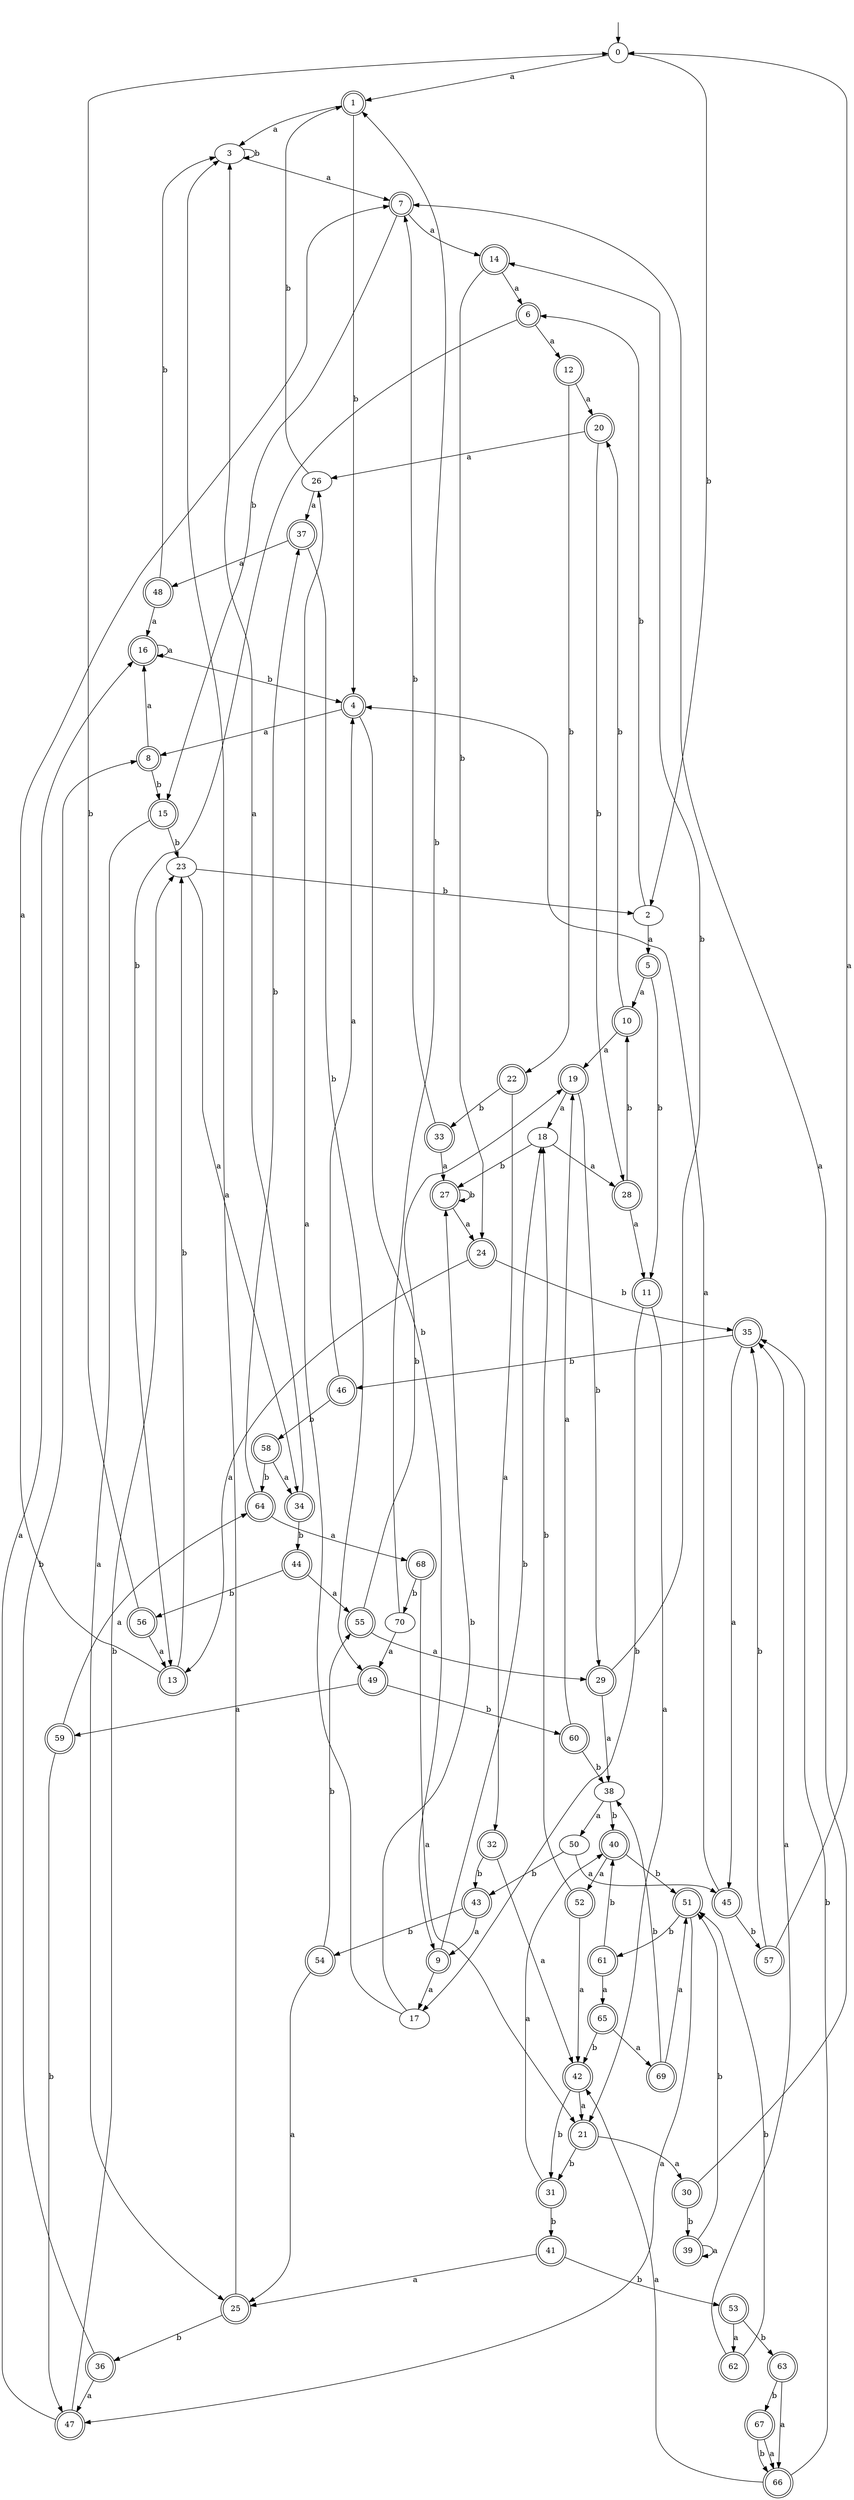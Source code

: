 digraph RandomDFA {
  __start0 [label="", shape=none];
  __start0 -> 0 [label=""];
  0 [shape=circle]
  0 -> 1 [label="a"]
  0 -> 2 [label="b"]
  1 [shape=doublecircle]
  1 -> 3 [label="a"]
  1 -> 4 [label="b"]
  2
  2 -> 5 [label="a"]
  2 -> 6 [label="b"]
  3
  3 -> 7 [label="a"]
  3 -> 3 [label="b"]
  4 [shape=doublecircle]
  4 -> 8 [label="a"]
  4 -> 9 [label="b"]
  5 [shape=doublecircle]
  5 -> 10 [label="a"]
  5 -> 11 [label="b"]
  6 [shape=doublecircle]
  6 -> 12 [label="a"]
  6 -> 13 [label="b"]
  7 [shape=doublecircle]
  7 -> 14 [label="a"]
  7 -> 15 [label="b"]
  8 [shape=doublecircle]
  8 -> 16 [label="a"]
  8 -> 15 [label="b"]
  9 [shape=doublecircle]
  9 -> 17 [label="a"]
  9 -> 18 [label="b"]
  10 [shape=doublecircle]
  10 -> 19 [label="a"]
  10 -> 20 [label="b"]
  11 [shape=doublecircle]
  11 -> 21 [label="a"]
  11 -> 17 [label="b"]
  12 [shape=doublecircle]
  12 -> 20 [label="a"]
  12 -> 22 [label="b"]
  13 [shape=doublecircle]
  13 -> 7 [label="a"]
  13 -> 23 [label="b"]
  14 [shape=doublecircle]
  14 -> 6 [label="a"]
  14 -> 24 [label="b"]
  15 [shape=doublecircle]
  15 -> 25 [label="a"]
  15 -> 23 [label="b"]
  16 [shape=doublecircle]
  16 -> 16 [label="a"]
  16 -> 4 [label="b"]
  17
  17 -> 26 [label="a"]
  17 -> 27 [label="b"]
  18
  18 -> 28 [label="a"]
  18 -> 27 [label="b"]
  19 [shape=doublecircle]
  19 -> 18 [label="a"]
  19 -> 29 [label="b"]
  20 [shape=doublecircle]
  20 -> 26 [label="a"]
  20 -> 28 [label="b"]
  21 [shape=doublecircle]
  21 -> 30 [label="a"]
  21 -> 31 [label="b"]
  22 [shape=doublecircle]
  22 -> 32 [label="a"]
  22 -> 33 [label="b"]
  23
  23 -> 34 [label="a"]
  23 -> 2 [label="b"]
  24 [shape=doublecircle]
  24 -> 13 [label="a"]
  24 -> 35 [label="b"]
  25 [shape=doublecircle]
  25 -> 3 [label="a"]
  25 -> 36 [label="b"]
  26
  26 -> 37 [label="a"]
  26 -> 1 [label="b"]
  27 [shape=doublecircle]
  27 -> 24 [label="a"]
  27 -> 27 [label="b"]
  28 [shape=doublecircle]
  28 -> 11 [label="a"]
  28 -> 10 [label="b"]
  29 [shape=doublecircle]
  29 -> 38 [label="a"]
  29 -> 14 [label="b"]
  30 [shape=doublecircle]
  30 -> 7 [label="a"]
  30 -> 39 [label="b"]
  31 [shape=doublecircle]
  31 -> 40 [label="a"]
  31 -> 41 [label="b"]
  32 [shape=doublecircle]
  32 -> 42 [label="a"]
  32 -> 43 [label="b"]
  33 [shape=doublecircle]
  33 -> 27 [label="a"]
  33 -> 7 [label="b"]
  34 [shape=doublecircle]
  34 -> 3 [label="a"]
  34 -> 44 [label="b"]
  35 [shape=doublecircle]
  35 -> 45 [label="a"]
  35 -> 46 [label="b"]
  36 [shape=doublecircle]
  36 -> 47 [label="a"]
  36 -> 8 [label="b"]
  37 [shape=doublecircle]
  37 -> 48 [label="a"]
  37 -> 49 [label="b"]
  38
  38 -> 50 [label="a"]
  38 -> 40 [label="b"]
  39 [shape=doublecircle]
  39 -> 39 [label="a"]
  39 -> 51 [label="b"]
  40 [shape=doublecircle]
  40 -> 52 [label="a"]
  40 -> 51 [label="b"]
  41 [shape=doublecircle]
  41 -> 25 [label="a"]
  41 -> 53 [label="b"]
  42 [shape=doublecircle]
  42 -> 21 [label="a"]
  42 -> 31 [label="b"]
  43 [shape=doublecircle]
  43 -> 9 [label="a"]
  43 -> 54 [label="b"]
  44 [shape=doublecircle]
  44 -> 55 [label="a"]
  44 -> 56 [label="b"]
  45 [shape=doublecircle]
  45 -> 4 [label="a"]
  45 -> 57 [label="b"]
  46 [shape=doublecircle]
  46 -> 4 [label="a"]
  46 -> 58 [label="b"]
  47 [shape=doublecircle]
  47 -> 16 [label="a"]
  47 -> 23 [label="b"]
  48 [shape=doublecircle]
  48 -> 16 [label="a"]
  48 -> 3 [label="b"]
  49 [shape=doublecircle]
  49 -> 59 [label="a"]
  49 -> 60 [label="b"]
  50
  50 -> 45 [label="a"]
  50 -> 43 [label="b"]
  51 [shape=doublecircle]
  51 -> 47 [label="a"]
  51 -> 61 [label="b"]
  52 [shape=doublecircle]
  52 -> 42 [label="a"]
  52 -> 18 [label="b"]
  53 [shape=doublecircle]
  53 -> 62 [label="a"]
  53 -> 63 [label="b"]
  54 [shape=doublecircle]
  54 -> 25 [label="a"]
  54 -> 55 [label="b"]
  55 [shape=doublecircle]
  55 -> 29 [label="a"]
  55 -> 19 [label="b"]
  56 [shape=doublecircle]
  56 -> 13 [label="a"]
  56 -> 0 [label="b"]
  57 [shape=doublecircle]
  57 -> 0 [label="a"]
  57 -> 35 [label="b"]
  58 [shape=doublecircle]
  58 -> 34 [label="a"]
  58 -> 64 [label="b"]
  59 [shape=doublecircle]
  59 -> 64 [label="a"]
  59 -> 47 [label="b"]
  60 [shape=doublecircle]
  60 -> 19 [label="a"]
  60 -> 38 [label="b"]
  61 [shape=doublecircle]
  61 -> 65 [label="a"]
  61 -> 40 [label="b"]
  62 [shape=doublecircle]
  62 -> 35 [label="a"]
  62 -> 51 [label="b"]
  63 [shape=doublecircle]
  63 -> 66 [label="a"]
  63 -> 67 [label="b"]
  64 [shape=doublecircle]
  64 -> 68 [label="a"]
  64 -> 37 [label="b"]
  65 [shape=doublecircle]
  65 -> 69 [label="a"]
  65 -> 42 [label="b"]
  66 [shape=doublecircle]
  66 -> 42 [label="a"]
  66 -> 35 [label="b"]
  67 [shape=doublecircle]
  67 -> 66 [label="a"]
  67 -> 66 [label="b"]
  68 [shape=doublecircle]
  68 -> 21 [label="a"]
  68 -> 70 [label="b"]
  69 [shape=doublecircle]
  69 -> 51 [label="a"]
  69 -> 38 [label="b"]
  70
  70 -> 49 [label="a"]
  70 -> 1 [label="b"]
}
